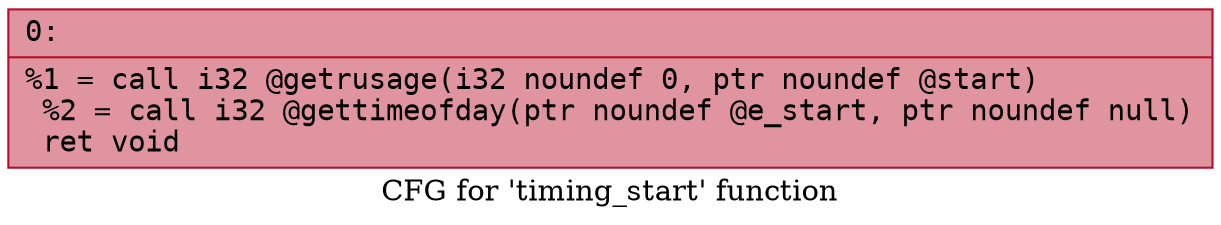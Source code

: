 digraph "CFG for 'timing_start' function" {
	label="CFG for 'timing_start' function";

	Node0x6000008a4500 [shape=record,color="#b70d28ff", style=filled, fillcolor="#b70d2870" fontname="Courier",label="{0:\l|  %1 = call i32 @getrusage(i32 noundef 0, ptr noundef @start)\l  %2 = call i32 @gettimeofday(ptr noundef @e_start, ptr noundef null)\l  ret void\l}"];
}

